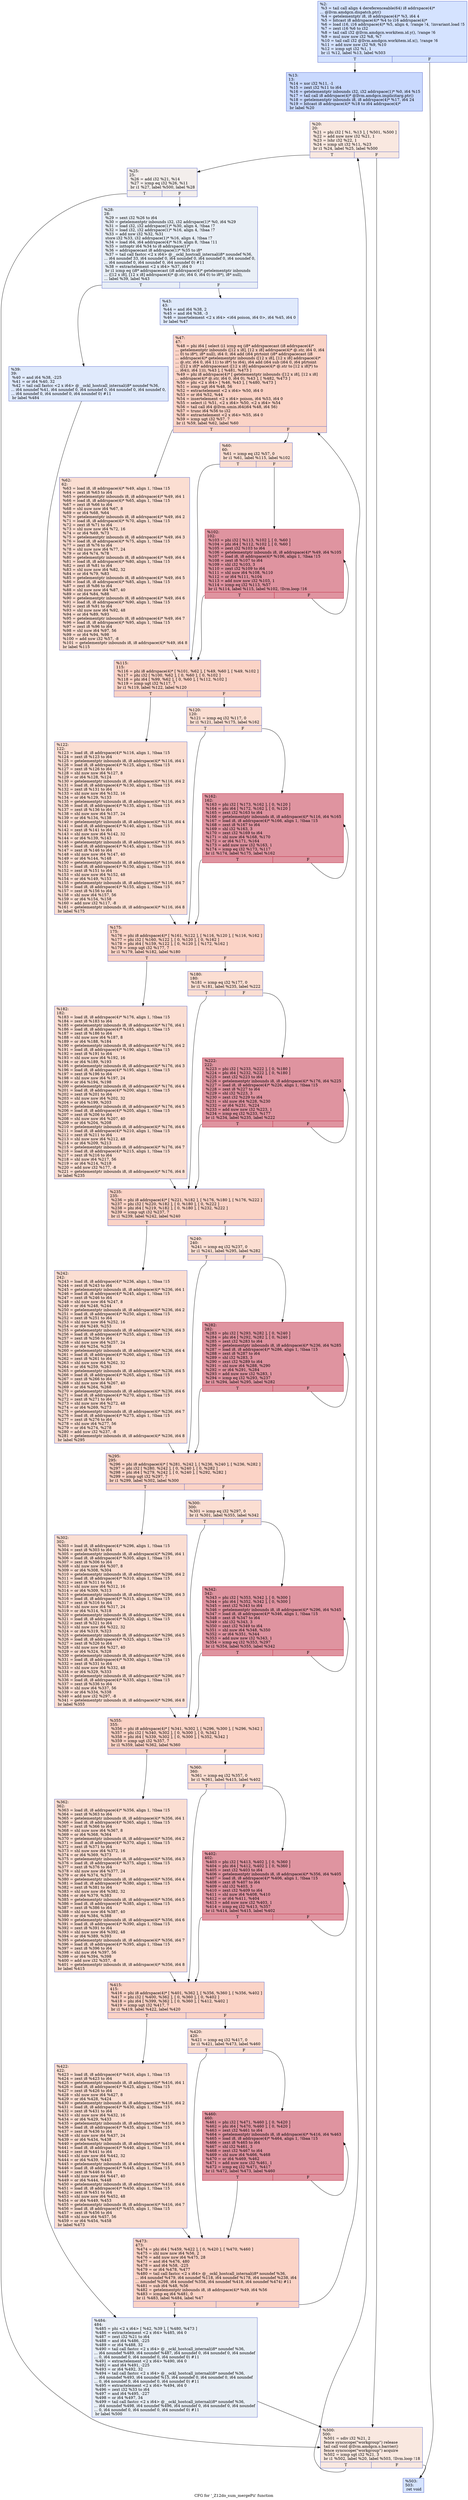 digraph "CFG for '_Z12do_sum_mergePii' function" {
	label="CFG for '_Z12do_sum_mergePii' function";

	Node0x47cd0f0 [shape=record,color="#3d50c3ff", style=filled, fillcolor="#a1c0ff70",label="{%2:\l  %3 = tail call align 4 dereferenceable(64) i8 addrspace(4)*\l... @llvm.amdgcn.dispatch.ptr()\l  %4 = getelementptr i8, i8 addrspace(4)* %3, i64 4\l  %5 = bitcast i8 addrspace(4)* %4 to i16 addrspace(4)*\l  %6 = load i16, i16 addrspace(4)* %5, align 4, !range !4, !invariant.load !5\l  %7 = zext i16 %6 to i32\l  %8 = tail call i32 @llvm.amdgcn.workitem.id.y(), !range !6\l  %9 = mul nuw nsw i32 %8, %7\l  %10 = tail call i32 @llvm.amdgcn.workitem.id.x(), !range !6\l  %11 = add nuw nsw i32 %9, %10\l  %12 = icmp sgt i32 %1, 1\l  br i1 %12, label %13, label %503\l|{<s0>T|<s1>F}}"];
	Node0x47cd0f0:s0 -> Node0x47cf630;
	Node0x47cd0f0:s1 -> Node0x47cf6c0;
	Node0x47cf630 [shape=record,color="#3d50c3ff", style=filled, fillcolor="#85a8fc70",label="{%13:\l13:                                               \l  %14 = xor i32 %11, -1\l  %15 = zext i32 %11 to i64\l  %16 = getelementptr inbounds i32, i32 addrspace(1)* %0, i64 %15\l  %17 = tail call i8 addrspace(4)* @llvm.amdgcn.implicitarg.ptr()\l  %18 = getelementptr inbounds i8, i8 addrspace(4)* %17, i64 24\l  %19 = bitcast i8 addrspace(4)* %18 to i64 addrspace(4)*\l  br label %20\l}"];
	Node0x47cf630 -> Node0x47cfd30;
	Node0x47cfd30 [shape=record,color="#3d50c3ff", style=filled, fillcolor="#f1ccb870",label="{%20:\l20:                                               \l  %21 = phi i32 [ %1, %13 ], [ %501, %500 ]\l  %22 = add nuw nsw i32 %21, 1\l  %23 = lshr i32 %22, 1\l  %24 = icmp ult i32 %11, %23\l  br i1 %24, label %25, label %500\l|{<s0>T|<s1>F}}"];
	Node0x47cfd30:s0 -> Node0x47d0150;
	Node0x47cfd30:s1 -> Node0x47cfe60;
	Node0x47d0150 [shape=record,color="#3d50c3ff", style=filled, fillcolor="#e3d9d370",label="{%25:\l25:                                               \l  %26 = add i32 %21, %14\l  %27 = icmp eq i32 %26, %11\l  br i1 %27, label %500, label %28\l|{<s0>T|<s1>F}}"];
	Node0x47d0150:s0 -> Node0x47cfe60;
	Node0x47d0150:s1 -> Node0x47d03b0;
	Node0x47d03b0 [shape=record,color="#3d50c3ff", style=filled, fillcolor="#cedaeb70",label="{%28:\l28:                                               \l  %29 = sext i32 %26 to i64\l  %30 = getelementptr inbounds i32, i32 addrspace(1)* %0, i64 %29\l  %31 = load i32, i32 addrspace(1)* %30, align 4, !tbaa !7\l  %32 = load i32, i32 addrspace(1)* %16, align 4, !tbaa !7\l  %33 = add nsw i32 %32, %31\l  store i32 %33, i32 addrspace(1)* %16, align 4, !tbaa !7\l  %34 = load i64, i64 addrspace(4)* %19, align 8, !tbaa !11\l  %35 = inttoptr i64 %34 to i8 addrspace(1)*\l  %36 = addrspacecast i8 addrspace(1)* %35 to i8*\l  %37 = tail call fastcc \<2 x i64\> @__ockl_hostcall_internal(i8* noundef %36,\l... i64 noundef 33, i64 noundef 0, i64 noundef 0, i64 noundef 0, i64 noundef 0,\l... i64 noundef 0, i64 noundef 0, i64 noundef 0) #11\l  %38 = extractelement \<2 x i64\> %37, i64 0\l  br i1 icmp eq (i8* addrspacecast (i8 addrspace(4)* getelementptr inbounds\l... ([12 x i8], [12 x i8] addrspace(4)* @.str, i64 0, i64 0) to i8*), i8* null),\l... label %39, label %43\l|{<s0>T|<s1>F}}"];
	Node0x47d03b0:s0 -> Node0x47d1b20;
	Node0x47d03b0:s1 -> Node0x47d2510;
	Node0x47d1b20 [shape=record,color="#3d50c3ff", style=filled, fillcolor="#b9d0f970",label="{%39:\l39:                                               \l  %40 = and i64 %38, -225\l  %41 = or i64 %40, 32\l  %42 = tail call fastcc \<2 x i64\> @__ockl_hostcall_internal(i8* noundef %36,\l... i64 noundef %41, i64 noundef 0, i64 noundef 0, i64 noundef 0, i64 noundef 0,\l... i64 noundef 0, i64 noundef 0, i64 noundef 0) #11\l  br label %484\l}"];
	Node0x47d1b20 -> Node0x47d27f0;
	Node0x47d2510 [shape=record,color="#3d50c3ff", style=filled, fillcolor="#b9d0f970",label="{%43:\l43:                                               \l  %44 = and i64 %38, 2\l  %45 = and i64 %38, -3\l  %46 = insertelement \<2 x i64\> \<i64 poison, i64 0\>, i64 %45, i64 0\l  br label %47\l}"];
	Node0x47d2510 -> Node0x47d3390;
	Node0x47d3390 [shape=record,color="#3d50c3ff", style=filled, fillcolor="#f59c7d70",label="{%47:\l47:                                               \l  %48 = phi i64 [ select (i1 icmp eq (i8* addrspacecast (i8 addrspace(4)*\l... getelementptr inbounds ([12 x i8], [12 x i8] addrspace(4)* @.str, i64 0, i64\l... 0) to i8*), i8* null), i64 0, i64 add (i64 ptrtoint (i8* addrspacecast (i8\l... addrspace(4)* getelementptr inbounds ([12 x i8], [12 x i8] addrspace(4)*\l... @.str, i64 0, i64 11) to i8*) to i64), i64 add (i64 sub (i64 0, i64 ptrtoint\l... ([12 x i8]* addrspacecast ([12 x i8] addrspace(4)* @.str to [12 x i8]*) to\l... i64)), i64 1))), %43 ], [ %481, %473 ]\l  %49 = phi i8 addrspace(4)* [ getelementptr inbounds ([12 x i8], [12 x i8]\l... addrspace(4)* @.str, i64 0, i64 0), %43 ], [ %482, %473 ]\l  %50 = phi \<2 x i64\> [ %46, %43 ], [ %480, %473 ]\l  %51 = icmp ugt i64 %48, 56\l  %52 = extractelement \<2 x i64\> %50, i64 0\l  %53 = or i64 %52, %44\l  %54 = insertelement \<2 x i64\> poison, i64 %53, i64 0\l  %55 = select i1 %51, \<2 x i64\> %50, \<2 x i64\> %54\l  %56 = tail call i64 @llvm.umin.i64(i64 %48, i64 56)\l  %57 = trunc i64 %56 to i32\l  %58 = extractelement \<2 x i64\> %55, i64 0\l  %59 = icmp ugt i32 %57, 7\l  br i1 %59, label %62, label %60\l|{<s0>T|<s1>F}}"];
	Node0x47d3390:s0 -> Node0x47d4300;
	Node0x47d3390:s1 -> Node0x47d4390;
	Node0x47d4390 [shape=record,color="#3d50c3ff", style=filled, fillcolor="#f7b59970",label="{%60:\l60:                                               \l  %61 = icmp eq i32 %57, 0\l  br i1 %61, label %115, label %102\l|{<s0>T|<s1>F}}"];
	Node0x47d4390:s0 -> Node0x47d4590;
	Node0x47d4390:s1 -> Node0x47d45e0;
	Node0x47d4300 [shape=record,color="#3d50c3ff", style=filled, fillcolor="#f7b59970",label="{%62:\l62:                                               \l  %63 = load i8, i8 addrspace(4)* %49, align 1, !tbaa !15\l  %64 = zext i8 %63 to i64\l  %65 = getelementptr inbounds i8, i8 addrspace(4)* %49, i64 1\l  %66 = load i8, i8 addrspace(4)* %65, align 1, !tbaa !15\l  %67 = zext i8 %66 to i64\l  %68 = shl nuw nsw i64 %67, 8\l  %69 = or i64 %68, %64\l  %70 = getelementptr inbounds i8, i8 addrspace(4)* %49, i64 2\l  %71 = load i8, i8 addrspace(4)* %70, align 1, !tbaa !15\l  %72 = zext i8 %71 to i64\l  %73 = shl nuw nsw i64 %72, 16\l  %74 = or i64 %69, %73\l  %75 = getelementptr inbounds i8, i8 addrspace(4)* %49, i64 3\l  %76 = load i8, i8 addrspace(4)* %75, align 1, !tbaa !15\l  %77 = zext i8 %76 to i64\l  %78 = shl nuw nsw i64 %77, 24\l  %79 = or i64 %74, %78\l  %80 = getelementptr inbounds i8, i8 addrspace(4)* %49, i64 4\l  %81 = load i8, i8 addrspace(4)* %80, align 1, !tbaa !15\l  %82 = zext i8 %81 to i64\l  %83 = shl nuw nsw i64 %82, 32\l  %84 = or i64 %79, %83\l  %85 = getelementptr inbounds i8, i8 addrspace(4)* %49, i64 5\l  %86 = load i8, i8 addrspace(4)* %85, align 1, !tbaa !15\l  %87 = zext i8 %86 to i64\l  %88 = shl nuw nsw i64 %87, 40\l  %89 = or i64 %84, %88\l  %90 = getelementptr inbounds i8, i8 addrspace(4)* %49, i64 6\l  %91 = load i8, i8 addrspace(4)* %90, align 1, !tbaa !15\l  %92 = zext i8 %91 to i64\l  %93 = shl nuw nsw i64 %92, 48\l  %94 = or i64 %89, %93\l  %95 = getelementptr inbounds i8, i8 addrspace(4)* %49, i64 7\l  %96 = load i8, i8 addrspace(4)* %95, align 1, !tbaa !15\l  %97 = zext i8 %96 to i64\l  %98 = shl nuw i64 %97, 56\l  %99 = or i64 %94, %98\l  %100 = add nsw i32 %57, -8\l  %101 = getelementptr inbounds i8, i8 addrspace(4)* %49, i64 8\l  br label %115\l}"];
	Node0x47d4300 -> Node0x47d4590;
	Node0x47d45e0 [shape=record,color="#b70d28ff", style=filled, fillcolor="#b70d2870",label="{%102:\l102:                                              \l  %103 = phi i32 [ %113, %102 ], [ 0, %60 ]\l  %104 = phi i64 [ %112, %102 ], [ 0, %60 ]\l  %105 = zext i32 %103 to i64\l  %106 = getelementptr inbounds i8, i8 addrspace(4)* %49, i64 %105\l  %107 = load i8, i8 addrspace(4)* %106, align 1, !tbaa !15\l  %108 = zext i8 %107 to i64\l  %109 = shl i32 %103, 3\l  %110 = zext i32 %109 to i64\l  %111 = shl nuw i64 %108, %110\l  %112 = or i64 %111, %104\l  %113 = add nuw nsw i32 %103, 1\l  %114 = icmp eq i32 %113, %57\l  br i1 %114, label %115, label %102, !llvm.loop !16\l|{<s0>T|<s1>F}}"];
	Node0x47d45e0:s0 -> Node0x47d4590;
	Node0x47d45e0:s1 -> Node0x47d45e0;
	Node0x47d4590 [shape=record,color="#3d50c3ff", style=filled, fillcolor="#f59c7d70",label="{%115:\l115:                                              \l  %116 = phi i8 addrspace(4)* [ %101, %62 ], [ %49, %60 ], [ %49, %102 ]\l  %117 = phi i32 [ %100, %62 ], [ 0, %60 ], [ 0, %102 ]\l  %118 = phi i64 [ %99, %62 ], [ 0, %60 ], [ %112, %102 ]\l  %119 = icmp ugt i32 %117, 7\l  br i1 %119, label %122, label %120\l|{<s0>T|<s1>F}}"];
	Node0x47d4590:s0 -> Node0x47d7280;
	Node0x47d4590:s1 -> Node0x47d72d0;
	Node0x47d72d0 [shape=record,color="#3d50c3ff", style=filled, fillcolor="#f7b59970",label="{%120:\l120:                                              \l  %121 = icmp eq i32 %117, 0\l  br i1 %121, label %175, label %162\l|{<s0>T|<s1>F}}"];
	Node0x47d72d0:s0 -> Node0x47d74a0;
	Node0x47d72d0:s1 -> Node0x47d74f0;
	Node0x47d7280 [shape=record,color="#3d50c3ff", style=filled, fillcolor="#f7b59970",label="{%122:\l122:                                              \l  %123 = load i8, i8 addrspace(4)* %116, align 1, !tbaa !15\l  %124 = zext i8 %123 to i64\l  %125 = getelementptr inbounds i8, i8 addrspace(4)* %116, i64 1\l  %126 = load i8, i8 addrspace(4)* %125, align 1, !tbaa !15\l  %127 = zext i8 %126 to i64\l  %128 = shl nuw nsw i64 %127, 8\l  %129 = or i64 %128, %124\l  %130 = getelementptr inbounds i8, i8 addrspace(4)* %116, i64 2\l  %131 = load i8, i8 addrspace(4)* %130, align 1, !tbaa !15\l  %132 = zext i8 %131 to i64\l  %133 = shl nuw nsw i64 %132, 16\l  %134 = or i64 %129, %133\l  %135 = getelementptr inbounds i8, i8 addrspace(4)* %116, i64 3\l  %136 = load i8, i8 addrspace(4)* %135, align 1, !tbaa !15\l  %137 = zext i8 %136 to i64\l  %138 = shl nuw nsw i64 %137, 24\l  %139 = or i64 %134, %138\l  %140 = getelementptr inbounds i8, i8 addrspace(4)* %116, i64 4\l  %141 = load i8, i8 addrspace(4)* %140, align 1, !tbaa !15\l  %142 = zext i8 %141 to i64\l  %143 = shl nuw nsw i64 %142, 32\l  %144 = or i64 %139, %143\l  %145 = getelementptr inbounds i8, i8 addrspace(4)* %116, i64 5\l  %146 = load i8, i8 addrspace(4)* %145, align 1, !tbaa !15\l  %147 = zext i8 %146 to i64\l  %148 = shl nuw nsw i64 %147, 40\l  %149 = or i64 %144, %148\l  %150 = getelementptr inbounds i8, i8 addrspace(4)* %116, i64 6\l  %151 = load i8, i8 addrspace(4)* %150, align 1, !tbaa !15\l  %152 = zext i8 %151 to i64\l  %153 = shl nuw nsw i64 %152, 48\l  %154 = or i64 %149, %153\l  %155 = getelementptr inbounds i8, i8 addrspace(4)* %116, i64 7\l  %156 = load i8, i8 addrspace(4)* %155, align 1, !tbaa !15\l  %157 = zext i8 %156 to i64\l  %158 = shl nuw i64 %157, 56\l  %159 = or i64 %154, %158\l  %160 = add nsw i32 %117, -8\l  %161 = getelementptr inbounds i8, i8 addrspace(4)* %116, i64 8\l  br label %175\l}"];
	Node0x47d7280 -> Node0x47d74a0;
	Node0x47d74f0 [shape=record,color="#b70d28ff", style=filled, fillcolor="#b70d2870",label="{%162:\l162:                                              \l  %163 = phi i32 [ %173, %162 ], [ 0, %120 ]\l  %164 = phi i64 [ %172, %162 ], [ 0, %120 ]\l  %165 = zext i32 %163 to i64\l  %166 = getelementptr inbounds i8, i8 addrspace(4)* %116, i64 %165\l  %167 = load i8, i8 addrspace(4)* %166, align 1, !tbaa !15\l  %168 = zext i8 %167 to i64\l  %169 = shl i32 %163, 3\l  %170 = zext i32 %169 to i64\l  %171 = shl nuw i64 %168, %170\l  %172 = or i64 %171, %164\l  %173 = add nuw nsw i32 %163, 1\l  %174 = icmp eq i32 %173, %117\l  br i1 %174, label %175, label %162\l|{<s0>T|<s1>F}}"];
	Node0x47d74f0:s0 -> Node0x47d74a0;
	Node0x47d74f0:s1 -> Node0x47d74f0;
	Node0x47d74a0 [shape=record,color="#3d50c3ff", style=filled, fillcolor="#f59c7d70",label="{%175:\l175:                                              \l  %176 = phi i8 addrspace(4)* [ %161, %122 ], [ %116, %120 ], [ %116, %162 ]\l  %177 = phi i32 [ %160, %122 ], [ 0, %120 ], [ 0, %162 ]\l  %178 = phi i64 [ %159, %122 ], [ 0, %120 ], [ %172, %162 ]\l  %179 = icmp ugt i32 %177, 7\l  br i1 %179, label %182, label %180\l|{<s0>T|<s1>F}}"];
	Node0x47d74a0:s0 -> Node0x47d9990;
	Node0x47d74a0:s1 -> Node0x47d99e0;
	Node0x47d99e0 [shape=record,color="#3d50c3ff", style=filled, fillcolor="#f7b59970",label="{%180:\l180:                                              \l  %181 = icmp eq i32 %177, 0\l  br i1 %181, label %235, label %222\l|{<s0>T|<s1>F}}"];
	Node0x47d99e0:s0 -> Node0x47d9b70;
	Node0x47d99e0:s1 -> Node0x47d9bc0;
	Node0x47d9990 [shape=record,color="#3d50c3ff", style=filled, fillcolor="#f7b59970",label="{%182:\l182:                                              \l  %183 = load i8, i8 addrspace(4)* %176, align 1, !tbaa !15\l  %184 = zext i8 %183 to i64\l  %185 = getelementptr inbounds i8, i8 addrspace(4)* %176, i64 1\l  %186 = load i8, i8 addrspace(4)* %185, align 1, !tbaa !15\l  %187 = zext i8 %186 to i64\l  %188 = shl nuw nsw i64 %187, 8\l  %189 = or i64 %188, %184\l  %190 = getelementptr inbounds i8, i8 addrspace(4)* %176, i64 2\l  %191 = load i8, i8 addrspace(4)* %190, align 1, !tbaa !15\l  %192 = zext i8 %191 to i64\l  %193 = shl nuw nsw i64 %192, 16\l  %194 = or i64 %189, %193\l  %195 = getelementptr inbounds i8, i8 addrspace(4)* %176, i64 3\l  %196 = load i8, i8 addrspace(4)* %195, align 1, !tbaa !15\l  %197 = zext i8 %196 to i64\l  %198 = shl nuw nsw i64 %197, 24\l  %199 = or i64 %194, %198\l  %200 = getelementptr inbounds i8, i8 addrspace(4)* %176, i64 4\l  %201 = load i8, i8 addrspace(4)* %200, align 1, !tbaa !15\l  %202 = zext i8 %201 to i64\l  %203 = shl nuw nsw i64 %202, 32\l  %204 = or i64 %199, %203\l  %205 = getelementptr inbounds i8, i8 addrspace(4)* %176, i64 5\l  %206 = load i8, i8 addrspace(4)* %205, align 1, !tbaa !15\l  %207 = zext i8 %206 to i64\l  %208 = shl nuw nsw i64 %207, 40\l  %209 = or i64 %204, %208\l  %210 = getelementptr inbounds i8, i8 addrspace(4)* %176, i64 6\l  %211 = load i8, i8 addrspace(4)* %210, align 1, !tbaa !15\l  %212 = zext i8 %211 to i64\l  %213 = shl nuw nsw i64 %212, 48\l  %214 = or i64 %209, %213\l  %215 = getelementptr inbounds i8, i8 addrspace(4)* %176, i64 7\l  %216 = load i8, i8 addrspace(4)* %215, align 1, !tbaa !15\l  %217 = zext i8 %216 to i64\l  %218 = shl nuw i64 %217, 56\l  %219 = or i64 %214, %218\l  %220 = add nsw i32 %177, -8\l  %221 = getelementptr inbounds i8, i8 addrspace(4)* %176, i64 8\l  br label %235\l}"];
	Node0x47d9990 -> Node0x47d9b70;
	Node0x47d9bc0 [shape=record,color="#b70d28ff", style=filled, fillcolor="#b70d2870",label="{%222:\l222:                                              \l  %223 = phi i32 [ %233, %222 ], [ 0, %180 ]\l  %224 = phi i64 [ %232, %222 ], [ 0, %180 ]\l  %225 = zext i32 %223 to i64\l  %226 = getelementptr inbounds i8, i8 addrspace(4)* %176, i64 %225\l  %227 = load i8, i8 addrspace(4)* %226, align 1, !tbaa !15\l  %228 = zext i8 %227 to i64\l  %229 = shl i32 %223, 3\l  %230 = zext i32 %229 to i64\l  %231 = shl nuw i64 %228, %230\l  %232 = or i64 %231, %224\l  %233 = add nuw nsw i32 %223, 1\l  %234 = icmp eq i32 %233, %177\l  br i1 %234, label %235, label %222\l|{<s0>T|<s1>F}}"];
	Node0x47d9bc0:s0 -> Node0x47d9b70;
	Node0x47d9bc0:s1 -> Node0x47d9bc0;
	Node0x47d9b70 [shape=record,color="#3d50c3ff", style=filled, fillcolor="#f59c7d70",label="{%235:\l235:                                              \l  %236 = phi i8 addrspace(4)* [ %221, %182 ], [ %176, %180 ], [ %176, %222 ]\l  %237 = phi i32 [ %220, %182 ], [ 0, %180 ], [ 0, %222 ]\l  %238 = phi i64 [ %219, %182 ], [ 0, %180 ], [ %232, %222 ]\l  %239 = icmp ugt i32 %237, 7\l  br i1 %239, label %242, label %240\l|{<s0>T|<s1>F}}"];
	Node0x47d9b70:s0 -> Node0x47dbc10;
	Node0x47d9b70:s1 -> Node0x47dbc60;
	Node0x47dbc60 [shape=record,color="#3d50c3ff", style=filled, fillcolor="#f7b59970",label="{%240:\l240:                                              \l  %241 = icmp eq i32 %237, 0\l  br i1 %241, label %295, label %282\l|{<s0>T|<s1>F}}"];
	Node0x47dbc60:s0 -> Node0x47dbdf0;
	Node0x47dbc60:s1 -> Node0x47dbe40;
	Node0x47dbc10 [shape=record,color="#3d50c3ff", style=filled, fillcolor="#f7b59970",label="{%242:\l242:                                              \l  %243 = load i8, i8 addrspace(4)* %236, align 1, !tbaa !15\l  %244 = zext i8 %243 to i64\l  %245 = getelementptr inbounds i8, i8 addrspace(4)* %236, i64 1\l  %246 = load i8, i8 addrspace(4)* %245, align 1, !tbaa !15\l  %247 = zext i8 %246 to i64\l  %248 = shl nuw nsw i64 %247, 8\l  %249 = or i64 %248, %244\l  %250 = getelementptr inbounds i8, i8 addrspace(4)* %236, i64 2\l  %251 = load i8, i8 addrspace(4)* %250, align 1, !tbaa !15\l  %252 = zext i8 %251 to i64\l  %253 = shl nuw nsw i64 %252, 16\l  %254 = or i64 %249, %253\l  %255 = getelementptr inbounds i8, i8 addrspace(4)* %236, i64 3\l  %256 = load i8, i8 addrspace(4)* %255, align 1, !tbaa !15\l  %257 = zext i8 %256 to i64\l  %258 = shl nuw nsw i64 %257, 24\l  %259 = or i64 %254, %258\l  %260 = getelementptr inbounds i8, i8 addrspace(4)* %236, i64 4\l  %261 = load i8, i8 addrspace(4)* %260, align 1, !tbaa !15\l  %262 = zext i8 %261 to i64\l  %263 = shl nuw nsw i64 %262, 32\l  %264 = or i64 %259, %263\l  %265 = getelementptr inbounds i8, i8 addrspace(4)* %236, i64 5\l  %266 = load i8, i8 addrspace(4)* %265, align 1, !tbaa !15\l  %267 = zext i8 %266 to i64\l  %268 = shl nuw nsw i64 %267, 40\l  %269 = or i64 %264, %268\l  %270 = getelementptr inbounds i8, i8 addrspace(4)* %236, i64 6\l  %271 = load i8, i8 addrspace(4)* %270, align 1, !tbaa !15\l  %272 = zext i8 %271 to i64\l  %273 = shl nuw nsw i64 %272, 48\l  %274 = or i64 %269, %273\l  %275 = getelementptr inbounds i8, i8 addrspace(4)* %236, i64 7\l  %276 = load i8, i8 addrspace(4)* %275, align 1, !tbaa !15\l  %277 = zext i8 %276 to i64\l  %278 = shl nuw i64 %277, 56\l  %279 = or i64 %274, %278\l  %280 = add nsw i32 %237, -8\l  %281 = getelementptr inbounds i8, i8 addrspace(4)* %236, i64 8\l  br label %295\l}"];
	Node0x47dbc10 -> Node0x47dbdf0;
	Node0x47dbe40 [shape=record,color="#b70d28ff", style=filled, fillcolor="#b70d2870",label="{%282:\l282:                                              \l  %283 = phi i32 [ %293, %282 ], [ 0, %240 ]\l  %284 = phi i64 [ %292, %282 ], [ 0, %240 ]\l  %285 = zext i32 %283 to i64\l  %286 = getelementptr inbounds i8, i8 addrspace(4)* %236, i64 %285\l  %287 = load i8, i8 addrspace(4)* %286, align 1, !tbaa !15\l  %288 = zext i8 %287 to i64\l  %289 = shl i32 %283, 3\l  %290 = zext i32 %289 to i64\l  %291 = shl nuw i64 %288, %290\l  %292 = or i64 %291, %284\l  %293 = add nuw nsw i32 %283, 1\l  %294 = icmp eq i32 %293, %237\l  br i1 %294, label %295, label %282\l|{<s0>T|<s1>F}}"];
	Node0x47dbe40:s0 -> Node0x47dbdf0;
	Node0x47dbe40:s1 -> Node0x47dbe40;
	Node0x47dbdf0 [shape=record,color="#3d50c3ff", style=filled, fillcolor="#f59c7d70",label="{%295:\l295:                                              \l  %296 = phi i8 addrspace(4)* [ %281, %242 ], [ %236, %240 ], [ %236, %282 ]\l  %297 = phi i32 [ %280, %242 ], [ 0, %240 ], [ 0, %282 ]\l  %298 = phi i64 [ %279, %242 ], [ 0, %240 ], [ %292, %282 ]\l  %299 = icmp ugt i32 %297, 7\l  br i1 %299, label %302, label %300\l|{<s0>T|<s1>F}}"];
	Node0x47dbdf0:s0 -> Node0x47de690;
	Node0x47dbdf0:s1 -> Node0x47de6e0;
	Node0x47de6e0 [shape=record,color="#3d50c3ff", style=filled, fillcolor="#f7b59970",label="{%300:\l300:                                              \l  %301 = icmp eq i32 %297, 0\l  br i1 %301, label %355, label %342\l|{<s0>T|<s1>F}}"];
	Node0x47de6e0:s0 -> Node0x47de870;
	Node0x47de6e0:s1 -> Node0x47de8c0;
	Node0x47de690 [shape=record,color="#3d50c3ff", style=filled, fillcolor="#f7b59970",label="{%302:\l302:                                              \l  %303 = load i8, i8 addrspace(4)* %296, align 1, !tbaa !15\l  %304 = zext i8 %303 to i64\l  %305 = getelementptr inbounds i8, i8 addrspace(4)* %296, i64 1\l  %306 = load i8, i8 addrspace(4)* %305, align 1, !tbaa !15\l  %307 = zext i8 %306 to i64\l  %308 = shl nuw nsw i64 %307, 8\l  %309 = or i64 %308, %304\l  %310 = getelementptr inbounds i8, i8 addrspace(4)* %296, i64 2\l  %311 = load i8, i8 addrspace(4)* %310, align 1, !tbaa !15\l  %312 = zext i8 %311 to i64\l  %313 = shl nuw nsw i64 %312, 16\l  %314 = or i64 %309, %313\l  %315 = getelementptr inbounds i8, i8 addrspace(4)* %296, i64 3\l  %316 = load i8, i8 addrspace(4)* %315, align 1, !tbaa !15\l  %317 = zext i8 %316 to i64\l  %318 = shl nuw nsw i64 %317, 24\l  %319 = or i64 %314, %318\l  %320 = getelementptr inbounds i8, i8 addrspace(4)* %296, i64 4\l  %321 = load i8, i8 addrspace(4)* %320, align 1, !tbaa !15\l  %322 = zext i8 %321 to i64\l  %323 = shl nuw nsw i64 %322, 32\l  %324 = or i64 %319, %323\l  %325 = getelementptr inbounds i8, i8 addrspace(4)* %296, i64 5\l  %326 = load i8, i8 addrspace(4)* %325, align 1, !tbaa !15\l  %327 = zext i8 %326 to i64\l  %328 = shl nuw nsw i64 %327, 40\l  %329 = or i64 %324, %328\l  %330 = getelementptr inbounds i8, i8 addrspace(4)* %296, i64 6\l  %331 = load i8, i8 addrspace(4)* %330, align 1, !tbaa !15\l  %332 = zext i8 %331 to i64\l  %333 = shl nuw nsw i64 %332, 48\l  %334 = or i64 %329, %333\l  %335 = getelementptr inbounds i8, i8 addrspace(4)* %296, i64 7\l  %336 = load i8, i8 addrspace(4)* %335, align 1, !tbaa !15\l  %337 = zext i8 %336 to i64\l  %338 = shl nuw i64 %337, 56\l  %339 = or i64 %334, %338\l  %340 = add nsw i32 %297, -8\l  %341 = getelementptr inbounds i8, i8 addrspace(4)* %296, i64 8\l  br label %355\l}"];
	Node0x47de690 -> Node0x47de870;
	Node0x47de8c0 [shape=record,color="#b70d28ff", style=filled, fillcolor="#b70d2870",label="{%342:\l342:                                              \l  %343 = phi i32 [ %353, %342 ], [ 0, %300 ]\l  %344 = phi i64 [ %352, %342 ], [ 0, %300 ]\l  %345 = zext i32 %343 to i64\l  %346 = getelementptr inbounds i8, i8 addrspace(4)* %296, i64 %345\l  %347 = load i8, i8 addrspace(4)* %346, align 1, !tbaa !15\l  %348 = zext i8 %347 to i64\l  %349 = shl i32 %343, 3\l  %350 = zext i32 %349 to i64\l  %351 = shl nuw i64 %348, %350\l  %352 = or i64 %351, %344\l  %353 = add nuw nsw i32 %343, 1\l  %354 = icmp eq i32 %353, %297\l  br i1 %354, label %355, label %342\l|{<s0>T|<s1>F}}"];
	Node0x47de8c0:s0 -> Node0x47de870;
	Node0x47de8c0:s1 -> Node0x47de8c0;
	Node0x47de870 [shape=record,color="#3d50c3ff", style=filled, fillcolor="#f59c7d70",label="{%355:\l355:                                              \l  %356 = phi i8 addrspace(4)* [ %341, %302 ], [ %296, %300 ], [ %296, %342 ]\l  %357 = phi i32 [ %340, %302 ], [ 0, %300 ], [ 0, %342 ]\l  %358 = phi i64 [ %339, %302 ], [ 0, %300 ], [ %352, %342 ]\l  %359 = icmp ugt i32 %357, 7\l  br i1 %359, label %362, label %360\l|{<s0>T|<s1>F}}"];
	Node0x47de870:s0 -> Node0x47e12e0;
	Node0x47de870:s1 -> Node0x47e1330;
	Node0x47e1330 [shape=record,color="#3d50c3ff", style=filled, fillcolor="#f7b59970",label="{%360:\l360:                                              \l  %361 = icmp eq i32 %357, 0\l  br i1 %361, label %415, label %402\l|{<s0>T|<s1>F}}"];
	Node0x47e1330:s0 -> Node0x47e14c0;
	Node0x47e1330:s1 -> Node0x47e1510;
	Node0x47e12e0 [shape=record,color="#3d50c3ff", style=filled, fillcolor="#f7b59970",label="{%362:\l362:                                              \l  %363 = load i8, i8 addrspace(4)* %356, align 1, !tbaa !15\l  %364 = zext i8 %363 to i64\l  %365 = getelementptr inbounds i8, i8 addrspace(4)* %356, i64 1\l  %366 = load i8, i8 addrspace(4)* %365, align 1, !tbaa !15\l  %367 = zext i8 %366 to i64\l  %368 = shl nuw nsw i64 %367, 8\l  %369 = or i64 %368, %364\l  %370 = getelementptr inbounds i8, i8 addrspace(4)* %356, i64 2\l  %371 = load i8, i8 addrspace(4)* %370, align 1, !tbaa !15\l  %372 = zext i8 %371 to i64\l  %373 = shl nuw nsw i64 %372, 16\l  %374 = or i64 %369, %373\l  %375 = getelementptr inbounds i8, i8 addrspace(4)* %356, i64 3\l  %376 = load i8, i8 addrspace(4)* %375, align 1, !tbaa !15\l  %377 = zext i8 %376 to i64\l  %378 = shl nuw nsw i64 %377, 24\l  %379 = or i64 %374, %378\l  %380 = getelementptr inbounds i8, i8 addrspace(4)* %356, i64 4\l  %381 = load i8, i8 addrspace(4)* %380, align 1, !tbaa !15\l  %382 = zext i8 %381 to i64\l  %383 = shl nuw nsw i64 %382, 32\l  %384 = or i64 %379, %383\l  %385 = getelementptr inbounds i8, i8 addrspace(4)* %356, i64 5\l  %386 = load i8, i8 addrspace(4)* %385, align 1, !tbaa !15\l  %387 = zext i8 %386 to i64\l  %388 = shl nuw nsw i64 %387, 40\l  %389 = or i64 %384, %388\l  %390 = getelementptr inbounds i8, i8 addrspace(4)* %356, i64 6\l  %391 = load i8, i8 addrspace(4)* %390, align 1, !tbaa !15\l  %392 = zext i8 %391 to i64\l  %393 = shl nuw nsw i64 %392, 48\l  %394 = or i64 %389, %393\l  %395 = getelementptr inbounds i8, i8 addrspace(4)* %356, i64 7\l  %396 = load i8, i8 addrspace(4)* %395, align 1, !tbaa !15\l  %397 = zext i8 %396 to i64\l  %398 = shl nuw i64 %397, 56\l  %399 = or i64 %394, %398\l  %400 = add nsw i32 %357, -8\l  %401 = getelementptr inbounds i8, i8 addrspace(4)* %356, i64 8\l  br label %415\l}"];
	Node0x47e12e0 -> Node0x47e14c0;
	Node0x47e1510 [shape=record,color="#b70d28ff", style=filled, fillcolor="#b70d2870",label="{%402:\l402:                                              \l  %403 = phi i32 [ %413, %402 ], [ 0, %360 ]\l  %404 = phi i64 [ %412, %402 ], [ 0, %360 ]\l  %405 = zext i32 %403 to i64\l  %406 = getelementptr inbounds i8, i8 addrspace(4)* %356, i64 %405\l  %407 = load i8, i8 addrspace(4)* %406, align 1, !tbaa !15\l  %408 = zext i8 %407 to i64\l  %409 = shl i32 %403, 3\l  %410 = zext i32 %409 to i64\l  %411 = shl nuw i64 %408, %410\l  %412 = or i64 %411, %404\l  %413 = add nuw nsw i32 %403, 1\l  %414 = icmp eq i32 %413, %357\l  br i1 %414, label %415, label %402\l|{<s0>T|<s1>F}}"];
	Node0x47e1510:s0 -> Node0x47e14c0;
	Node0x47e1510:s1 -> Node0x47e1510;
	Node0x47e14c0 [shape=record,color="#3d50c3ff", style=filled, fillcolor="#f59c7d70",label="{%415:\l415:                                              \l  %416 = phi i8 addrspace(4)* [ %401, %362 ], [ %356, %360 ], [ %356, %402 ]\l  %417 = phi i32 [ %400, %362 ], [ 0, %360 ], [ 0, %402 ]\l  %418 = phi i64 [ %399, %362 ], [ 0, %360 ], [ %412, %402 ]\l  %419 = icmp ugt i32 %417, 7\l  br i1 %419, label %422, label %420\l|{<s0>T|<s1>F}}"];
	Node0x47e14c0:s0 -> Node0x47e3b00;
	Node0x47e14c0:s1 -> Node0x47e3b50;
	Node0x47e3b50 [shape=record,color="#3d50c3ff", style=filled, fillcolor="#f7b59970",label="{%420:\l420:                                              \l  %421 = icmp eq i32 %417, 0\l  br i1 %421, label %473, label %460\l|{<s0>T|<s1>F}}"];
	Node0x47e3b50:s0 -> Node0x47d3830;
	Node0x47e3b50:s1 -> Node0x47e3ce0;
	Node0x47e3b00 [shape=record,color="#3d50c3ff", style=filled, fillcolor="#f7b59970",label="{%422:\l422:                                              \l  %423 = load i8, i8 addrspace(4)* %416, align 1, !tbaa !15\l  %424 = zext i8 %423 to i64\l  %425 = getelementptr inbounds i8, i8 addrspace(4)* %416, i64 1\l  %426 = load i8, i8 addrspace(4)* %425, align 1, !tbaa !15\l  %427 = zext i8 %426 to i64\l  %428 = shl nuw nsw i64 %427, 8\l  %429 = or i64 %428, %424\l  %430 = getelementptr inbounds i8, i8 addrspace(4)* %416, i64 2\l  %431 = load i8, i8 addrspace(4)* %430, align 1, !tbaa !15\l  %432 = zext i8 %431 to i64\l  %433 = shl nuw nsw i64 %432, 16\l  %434 = or i64 %429, %433\l  %435 = getelementptr inbounds i8, i8 addrspace(4)* %416, i64 3\l  %436 = load i8, i8 addrspace(4)* %435, align 1, !tbaa !15\l  %437 = zext i8 %436 to i64\l  %438 = shl nuw nsw i64 %437, 24\l  %439 = or i64 %434, %438\l  %440 = getelementptr inbounds i8, i8 addrspace(4)* %416, i64 4\l  %441 = load i8, i8 addrspace(4)* %440, align 1, !tbaa !15\l  %442 = zext i8 %441 to i64\l  %443 = shl nuw nsw i64 %442, 32\l  %444 = or i64 %439, %443\l  %445 = getelementptr inbounds i8, i8 addrspace(4)* %416, i64 5\l  %446 = load i8, i8 addrspace(4)* %445, align 1, !tbaa !15\l  %447 = zext i8 %446 to i64\l  %448 = shl nuw nsw i64 %447, 40\l  %449 = or i64 %444, %448\l  %450 = getelementptr inbounds i8, i8 addrspace(4)* %416, i64 6\l  %451 = load i8, i8 addrspace(4)* %450, align 1, !tbaa !15\l  %452 = zext i8 %451 to i64\l  %453 = shl nuw nsw i64 %452, 48\l  %454 = or i64 %449, %453\l  %455 = getelementptr inbounds i8, i8 addrspace(4)* %416, i64 7\l  %456 = load i8, i8 addrspace(4)* %455, align 1, !tbaa !15\l  %457 = zext i8 %456 to i64\l  %458 = shl nuw i64 %457, 56\l  %459 = or i64 %454, %458\l  br label %473\l}"];
	Node0x47e3b00 -> Node0x47d3830;
	Node0x47e3ce0 [shape=record,color="#b70d28ff", style=filled, fillcolor="#b70d2870",label="{%460:\l460:                                              \l  %461 = phi i32 [ %471, %460 ], [ 0, %420 ]\l  %462 = phi i64 [ %470, %460 ], [ 0, %420 ]\l  %463 = zext i32 %461 to i64\l  %464 = getelementptr inbounds i8, i8 addrspace(4)* %416, i64 %463\l  %465 = load i8, i8 addrspace(4)* %464, align 1, !tbaa !15\l  %466 = zext i8 %465 to i64\l  %467 = shl i32 %461, 3\l  %468 = zext i32 %467 to i64\l  %469 = shl nuw i64 %466, %468\l  %470 = or i64 %469, %462\l  %471 = add nuw nsw i32 %461, 1\l  %472 = icmp eq i32 %471, %417\l  br i1 %472, label %473, label %460\l|{<s0>T|<s1>F}}"];
	Node0x47e3ce0:s0 -> Node0x47d3830;
	Node0x47e3ce0:s1 -> Node0x47e3ce0;
	Node0x47d3830 [shape=record,color="#3d50c3ff", style=filled, fillcolor="#f59c7d70",label="{%473:\l473:                                              \l  %474 = phi i64 [ %459, %422 ], [ 0, %420 ], [ %470, %460 ]\l  %475 = shl nuw nsw i64 %56, 2\l  %476 = add nuw nsw i64 %475, 28\l  %477 = and i64 %476, 480\l  %478 = and i64 %58, -225\l  %479 = or i64 %478, %477\l  %480 = tail call fastcc \<2 x i64\> @__ockl_hostcall_internal(i8* noundef %36,\l... i64 noundef %479, i64 noundef %118, i64 noundef %178, i64 noundef %238, i64\l... noundef %298, i64 noundef %358, i64 noundef %418, i64 noundef %474) #11\l  %481 = sub i64 %48, %56\l  %482 = getelementptr inbounds i8, i8 addrspace(4)* %49, i64 %56\l  %483 = icmp eq i64 %481, 0\l  br i1 %483, label %484, label %47\l|{<s0>T|<s1>F}}"];
	Node0x47d3830:s0 -> Node0x47d27f0;
	Node0x47d3830:s1 -> Node0x47d3390;
	Node0x47d27f0 [shape=record,color="#3d50c3ff", style=filled, fillcolor="#cedaeb70",label="{%484:\l484:                                              \l  %485 = phi \<2 x i64\> [ %42, %39 ], [ %480, %473 ]\l  %486 = extractelement \<2 x i64\> %485, i64 0\l  %487 = zext i32 %21 to i64\l  %488 = and i64 %486, -225\l  %489 = or i64 %488, 32\l  %490 = tail call fastcc \<2 x i64\> @__ockl_hostcall_internal(i8* noundef %36,\l... i64 noundef %489, i64 noundef %487, i64 noundef 0, i64 noundef 0, i64 noundef\l... 0, i64 noundef 0, i64 noundef 0, i64 noundef 0) #11\l  %491 = extractelement \<2 x i64\> %490, i64 0\l  %492 = and i64 %491, -225\l  %493 = or i64 %492, 32\l  %494 = tail call fastcc \<2 x i64\> @__ockl_hostcall_internal(i8* noundef %36,\l... i64 noundef %493, i64 noundef %15, i64 noundef 0, i64 noundef 0, i64 noundef\l... 0, i64 noundef 0, i64 noundef 0, i64 noundef 0) #11\l  %495 = extractelement \<2 x i64\> %494, i64 0\l  %496 = zext i32 %33 to i64\l  %497 = and i64 %495, -227\l  %498 = or i64 %497, 34\l  %499 = tail call fastcc \<2 x i64\> @__ockl_hostcall_internal(i8* noundef %36,\l... i64 noundef %498, i64 noundef %496, i64 noundef 0, i64 noundef 0, i64 noundef\l... 0, i64 noundef 0, i64 noundef 0, i64 noundef 0) #11\l  br label %500\l}"];
	Node0x47d27f0 -> Node0x47cfe60;
	Node0x47cfe60 [shape=record,color="#3d50c3ff", style=filled, fillcolor="#f1ccb870",label="{%500:\l500:                                              \l  %501 = sdiv i32 %21, 2\l  fence syncscope(\"workgroup\") release\l  tail call void @llvm.amdgcn.s.barrier()\l  fence syncscope(\"workgroup\") acquire\l  %502 = icmp sgt i32 %21, 3\l  br i1 %502, label %20, label %503, !llvm.loop !18\l|{<s0>T|<s1>F}}"];
	Node0x47cfe60:s0 -> Node0x47cfd30;
	Node0x47cfe60:s1 -> Node0x47cf6c0;
	Node0x47cf6c0 [shape=record,color="#3d50c3ff", style=filled, fillcolor="#a1c0ff70",label="{%503:\l503:                                              \l  ret void\l}"];
}
